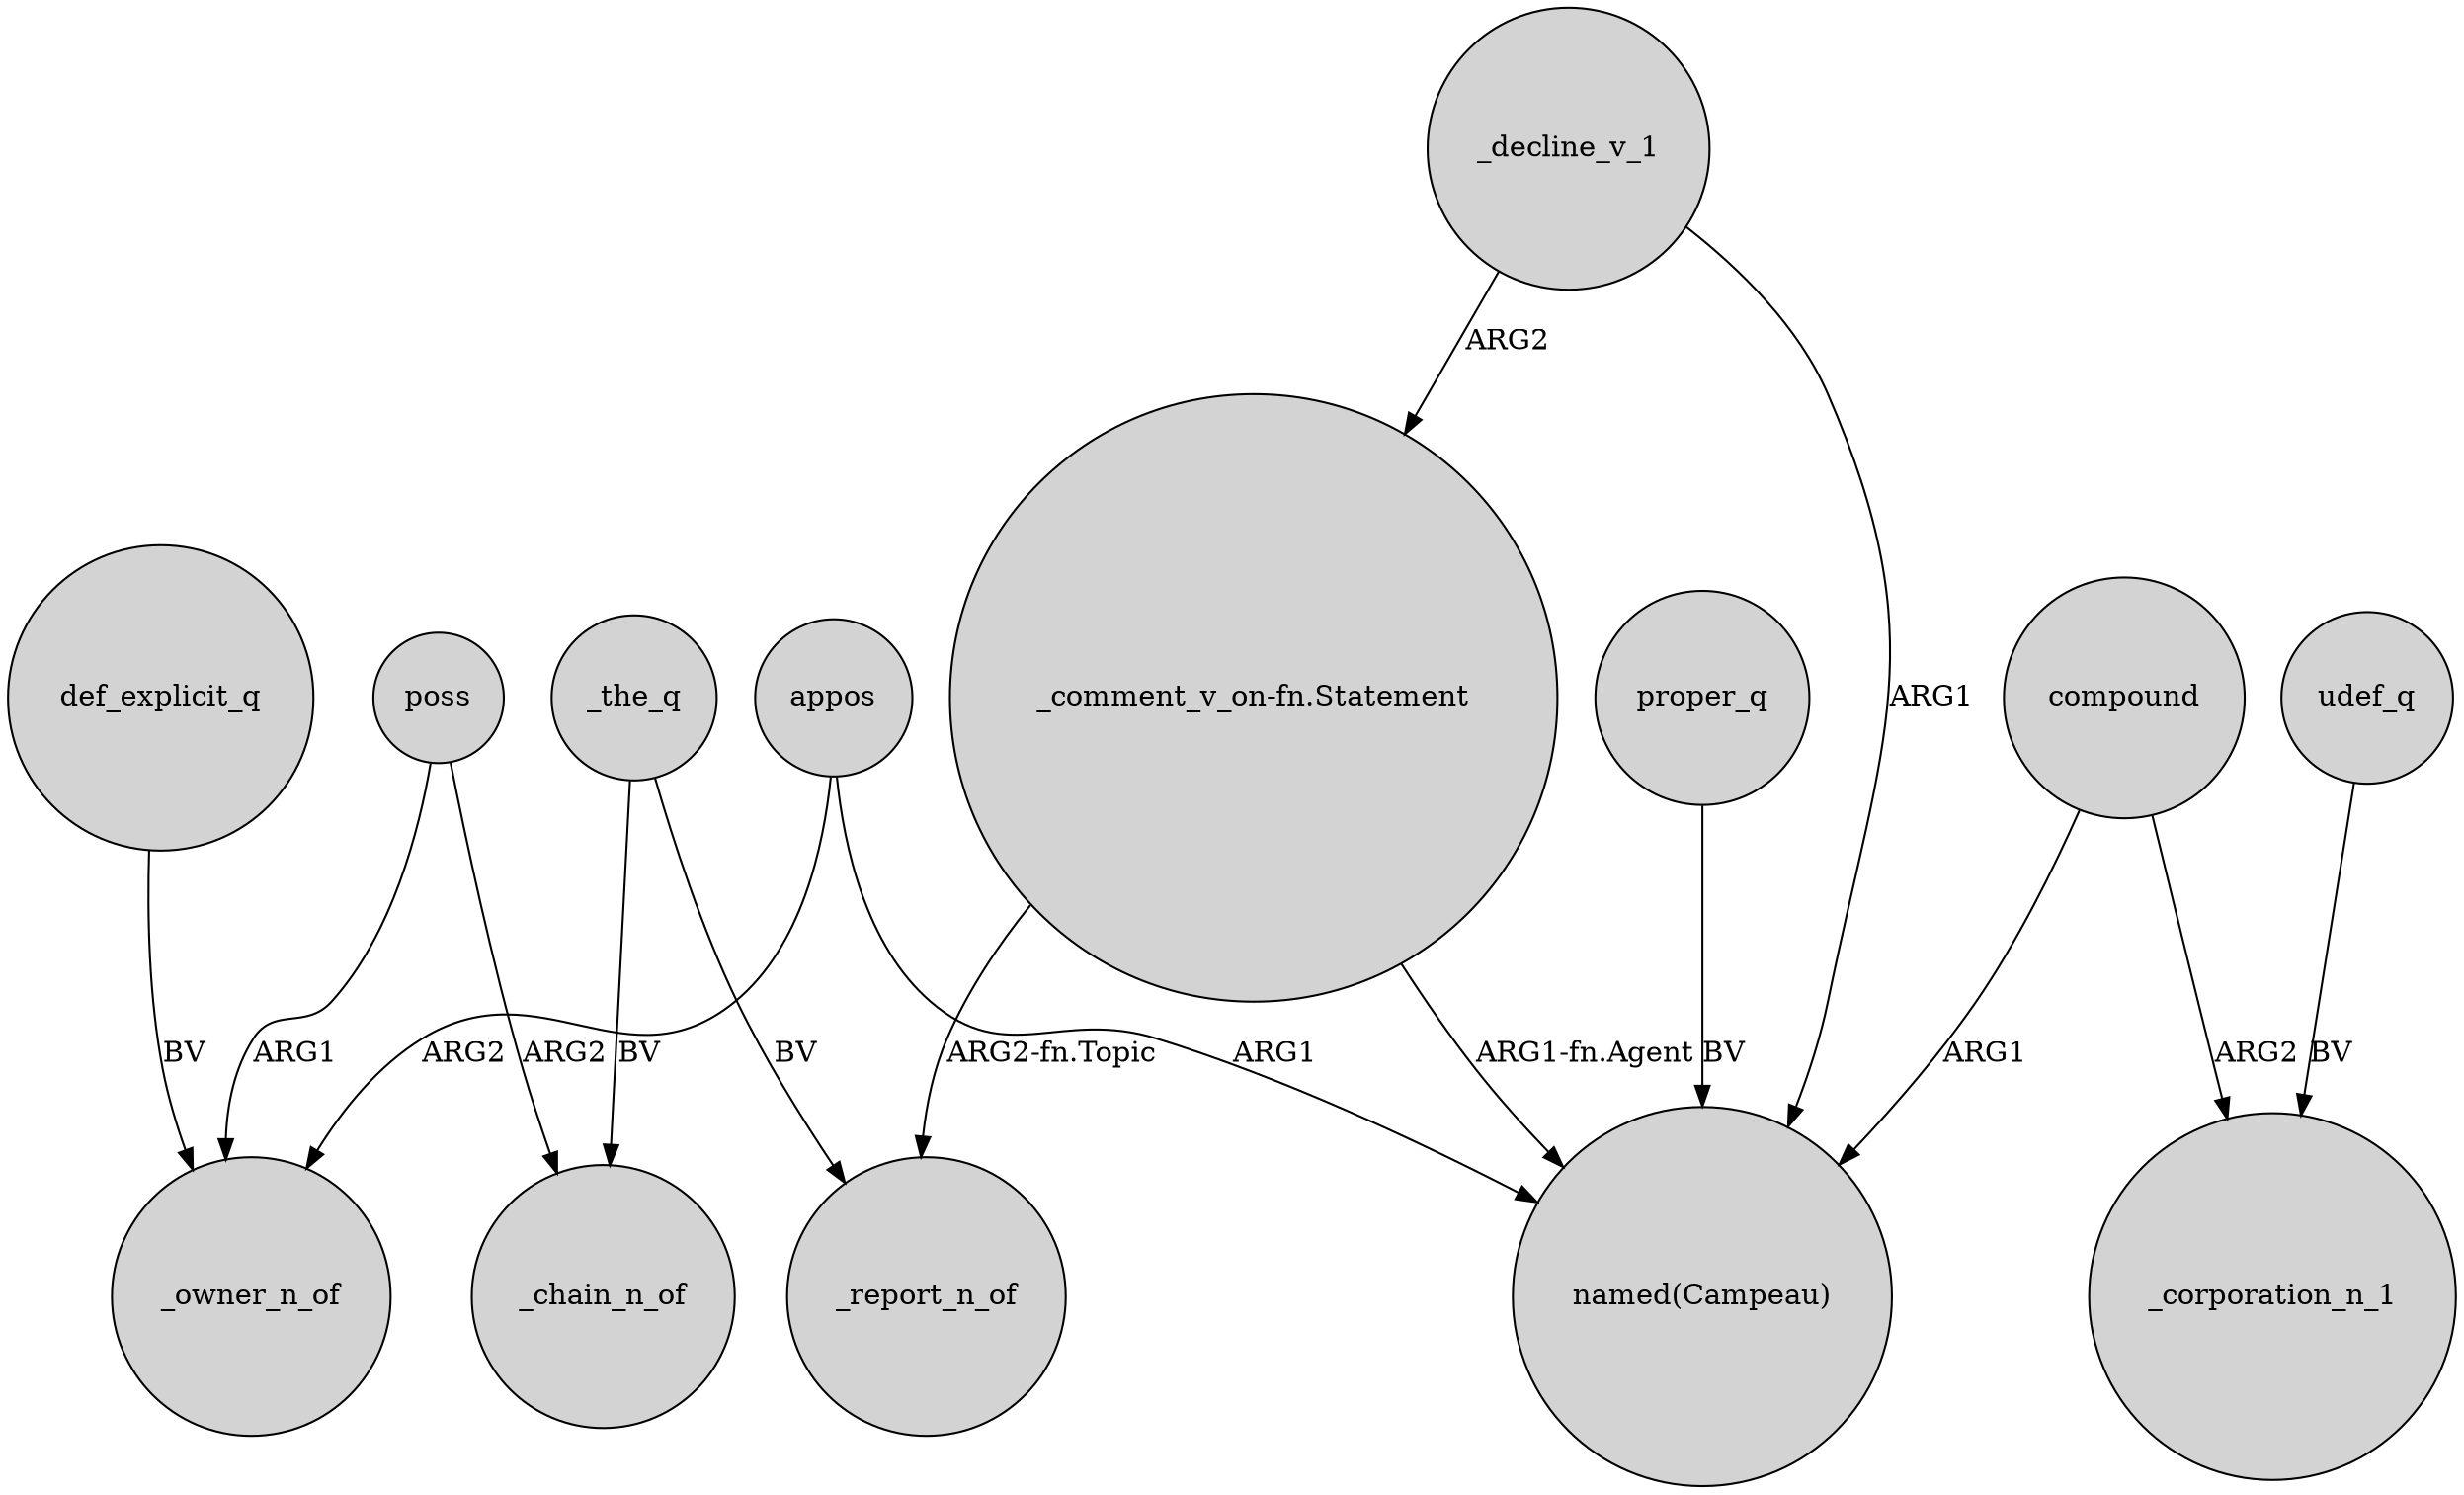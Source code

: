 digraph {
	node [shape=circle style=filled]
	appos -> _owner_n_of [label=ARG2]
	"_comment_v_on-fn.Statement" -> "named(Campeau)" [label="ARG1-fn.Agent"]
	poss -> _owner_n_of [label=ARG1]
	compound -> "named(Campeau)" [label=ARG1]
	appos -> "named(Campeau)" [label=ARG1]
	proper_q -> "named(Campeau)" [label=BV]
	compound -> _corporation_n_1 [label=ARG2]
	_the_q -> _chain_n_of [label=BV]
	_the_q -> _report_n_of [label=BV]
	poss -> _chain_n_of [label=ARG2]
	def_explicit_q -> _owner_n_of [label=BV]
	_decline_v_1 -> "_comment_v_on-fn.Statement" [label=ARG2]
	"_comment_v_on-fn.Statement" -> _report_n_of [label="ARG2-fn.Topic"]
	_decline_v_1 -> "named(Campeau)" [label=ARG1]
	udef_q -> _corporation_n_1 [label=BV]
}
